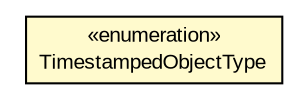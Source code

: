 #!/usr/local/bin/dot
#
# Class diagram 
# Generated by UMLGraph version R5_6-24-gf6e263 (http://www.umlgraph.org/)
#

digraph G {
	edge [fontname="arial",fontsize=10,labelfontname="arial",labelfontsize=10];
	node [fontname="arial",fontsize=10,shape=plaintext];
	nodesep=0.25;
	ranksep=0.5;
	// eu.europa.esig.dss.validation.TimestampedObjectType
	c729917 [label=<<table title="eu.europa.esig.dss.validation.TimestampedObjectType" border="0" cellborder="1" cellspacing="0" cellpadding="2" port="p" bgcolor="lemonChiffon" href="./TimestampedObjectType.html">
		<tr><td><table border="0" cellspacing="0" cellpadding="1">
<tr><td align="center" balign="center"> &#171;enumeration&#187; </td></tr>
<tr><td align="center" balign="center"> TimestampedObjectType </td></tr>
		</table></td></tr>
		</table>>, URL="./TimestampedObjectType.html", fontname="arial", fontcolor="black", fontsize=10.0];
}

